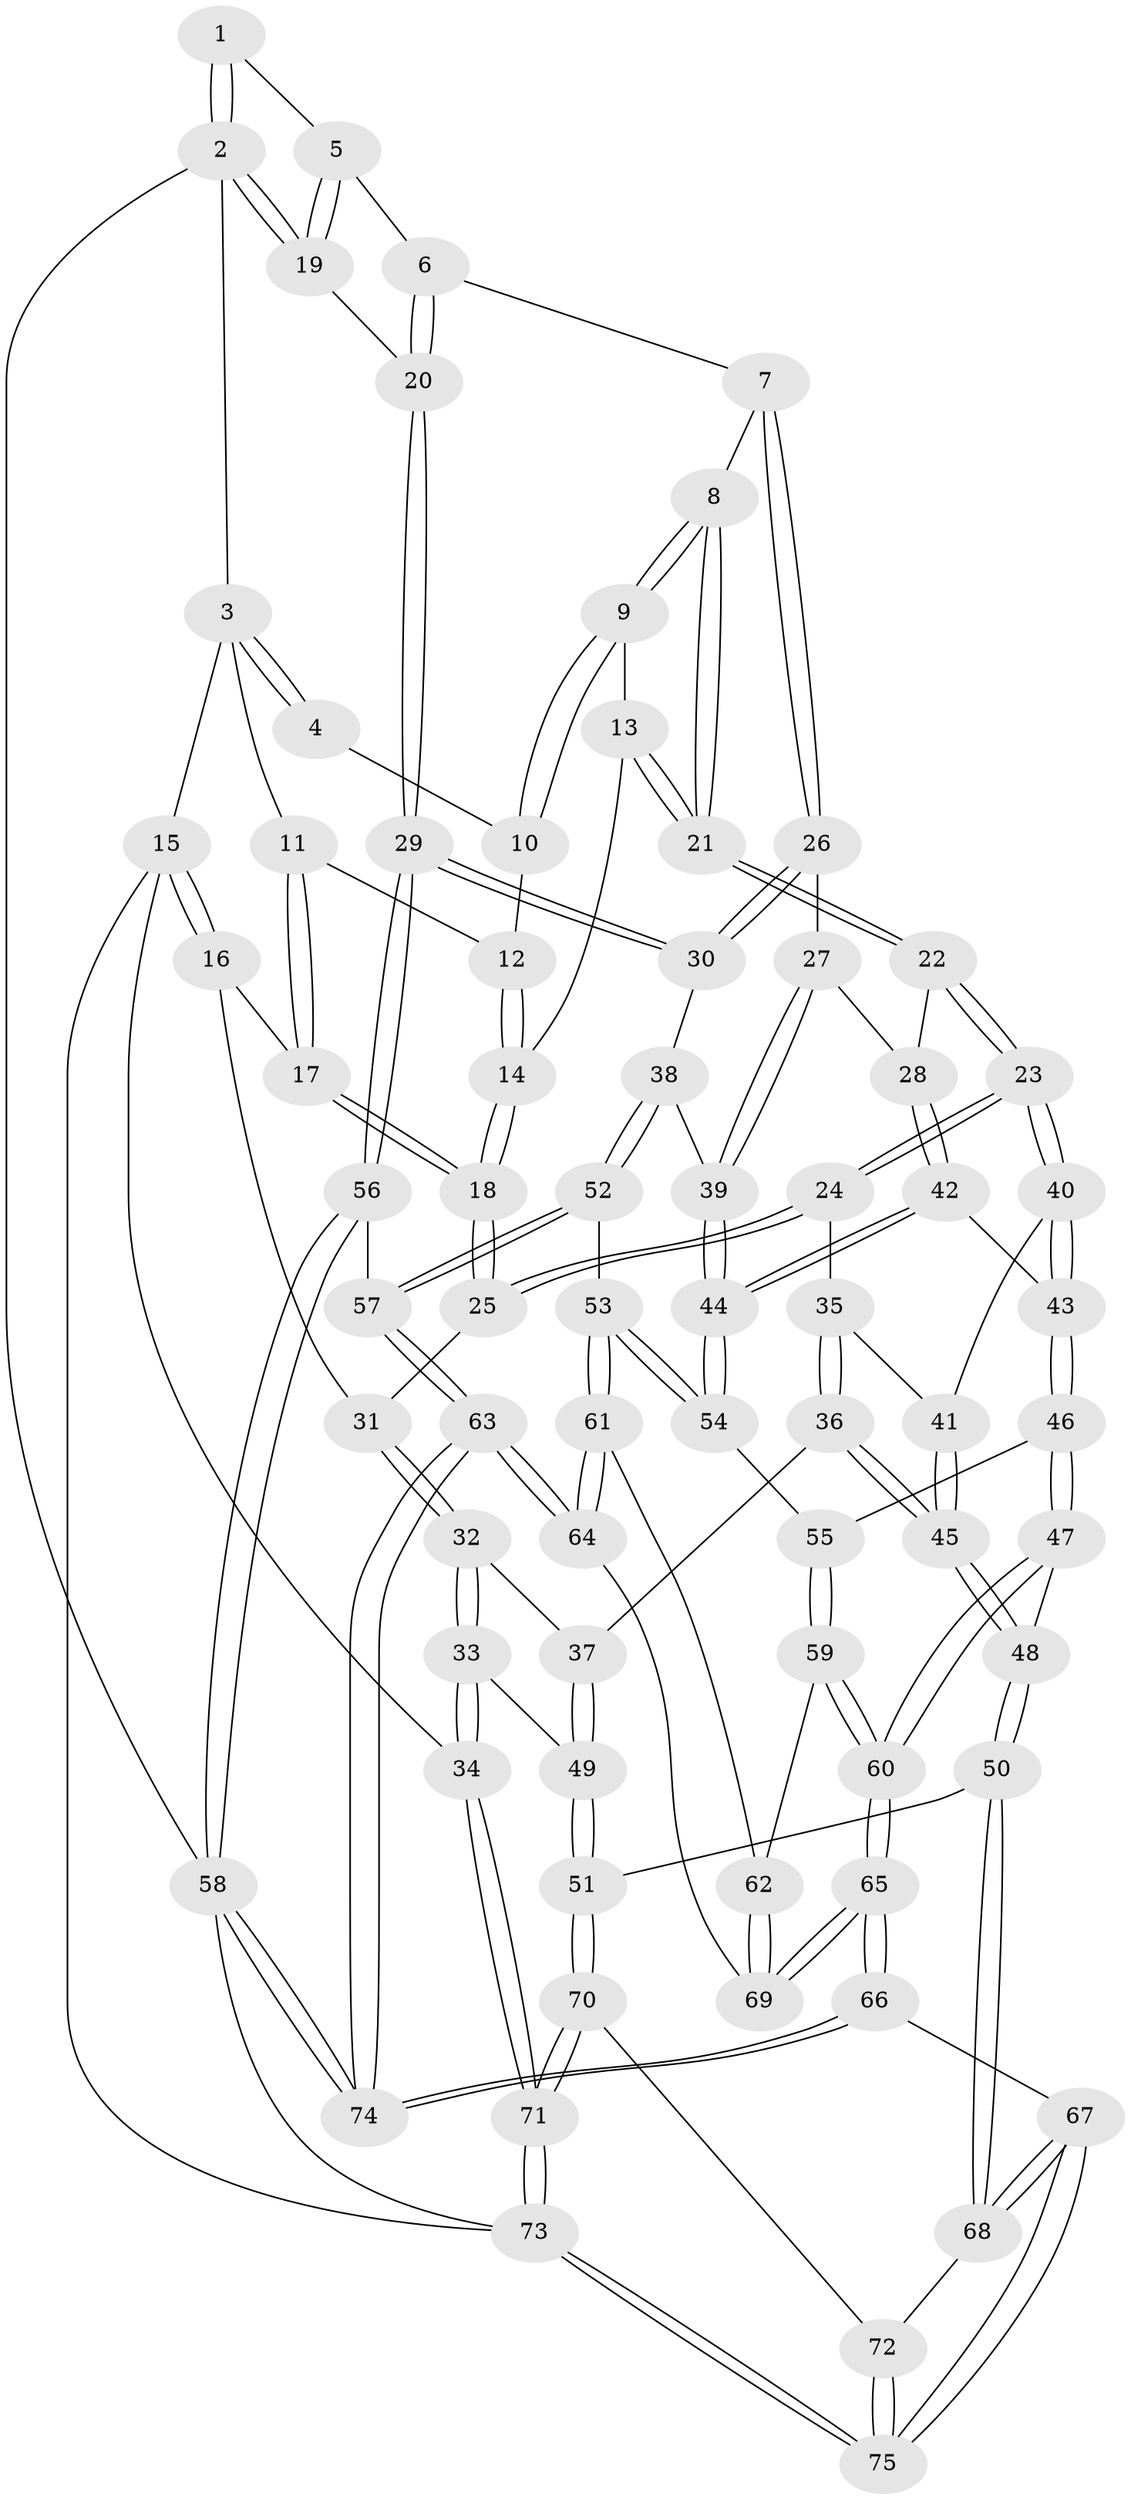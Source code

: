 // Generated by graph-tools (version 1.1) at 2025/51/03/09/25 03:51:05]
// undirected, 75 vertices, 184 edges
graph export_dot {
graph [start="1"]
  node [color=gray90,style=filled];
  1 [pos="+0.7235306584153905+0"];
  2 [pos="+1+0"];
  3 [pos="+0.24367934044011974+0"];
  4 [pos="+0.6398632608353662+0"];
  5 [pos="+0.8052744085974946+0.1477711644887632"];
  6 [pos="+0.8058464261324203+0.16227993838976643"];
  7 [pos="+0.686778629899505+0.28027952142878315"];
  8 [pos="+0.6768362908097315+0.27757832442718855"];
  9 [pos="+0.6052857249105901+0.029494745149708023"];
  10 [pos="+0.6184947804596368+0"];
  11 [pos="+0.24116466339756795+0"];
  12 [pos="+0.4561184827310817+0.11560698464106958"];
  13 [pos="+0.4899325479840065+0.2595703103517973"];
  14 [pos="+0.4752834002407872+0.25683608494679744"];
  15 [pos="+0+0.26025387491345303"];
  16 [pos="+0+0.253719468973025"];
  17 [pos="+0.20033164005613127+0.17614505789222415"];
  18 [pos="+0.2800571782074797+0.2775354822568769"];
  19 [pos="+1+0"];
  20 [pos="+1+0.38229103851512386"];
  21 [pos="+0.524296395837855+0.28284030392288934"];
  22 [pos="+0.5290518245767957+0.445445568836009"];
  23 [pos="+0.46756079884334484+0.48073616807938724"];
  24 [pos="+0.2770246966837061+0.3553579617926397"];
  25 [pos="+0.2766406595097999+0.3207682724767291"];
  26 [pos="+0.712614957483526+0.332197202026562"];
  27 [pos="+0.6884291292292786+0.4330951291095791"];
  28 [pos="+0.5804657139732905+0.4752707328307792"];
  29 [pos="+1+0.4048079001603828"];
  30 [pos="+1+0.43571271731717026"];
  31 [pos="+0.06236083542002505+0.40443941358284485"];
  32 [pos="+0.10989171550139598+0.5088158996507671"];
  33 [pos="+0+0.6041506776801558"];
  34 [pos="+0+0.6043148931142021"];
  35 [pos="+0.2593283530116937+0.41026652371918243"];
  36 [pos="+0.2021693453199751+0.5043650357930444"];
  37 [pos="+0.17452095970504744+0.5152027558367158"];
  38 [pos="+0.9573503912891714+0.47972679393054785"];
  39 [pos="+0.7368249210556778+0.5043897544510647"];
  40 [pos="+0.46015808532804453+0.5016099802437514"];
  41 [pos="+0.39099647066155263+0.5489686673274269"];
  42 [pos="+0.592929149359628+0.5338519565263353"];
  43 [pos="+0.5027984027816812+0.6045960362662215"];
  44 [pos="+0.6871213771756538+0.6332900244665145"];
  45 [pos="+0.34368339065278286+0.6855783493083238"];
  46 [pos="+0.5009962421534078+0.6156100867066079"];
  47 [pos="+0.39952209018185764+0.7066063744315727"];
  48 [pos="+0.3447851483256687+0.68967194879286"];
  49 [pos="+0.12544214312345472+0.713262844816414"];
  50 [pos="+0.32117288269164396+0.7084766299335552"];
  51 [pos="+0.1528379800521424+0.7509662119740329"];
  52 [pos="+0.8156797138228647+0.6893854007179157"];
  53 [pos="+0.770440009011593+0.6868108232001873"];
  54 [pos="+0.6885538752922685+0.6429550078661115"];
  55 [pos="+0.6372219005681606+0.6755331590775653"];
  56 [pos="+1+0.8168025197820905"];
  57 [pos="+0.8672292233361347+0.7491138350435472"];
  58 [pos="+1+1"];
  59 [pos="+0.6177112544036438+0.7064453854998234"];
  60 [pos="+0.44516655660828486+0.7559031668897531"];
  61 [pos="+0.7330250215231853+0.7766067343485963"];
  62 [pos="+0.6207084753347891+0.7857988475545605"];
  63 [pos="+0.7926850413951304+0.9913504907223796"];
  64 [pos="+0.7222952508889733+0.8304213111248032"];
  65 [pos="+0.5098735034628489+0.9602895550144079"];
  66 [pos="+0.5029886294365927+1"];
  67 [pos="+0.3436218803112247+1"];
  68 [pos="+0.28966537423077016+0.9564074340490738"];
  69 [pos="+0.6166154445878576+0.8149798668542081"];
  70 [pos="+0.14953621133497857+0.7632211497653667"];
  71 [pos="+0+1"];
  72 [pos="+0.15861912609043405+0.8118936197281547"];
  73 [pos="+0+1"];
  74 [pos="+0.7963230236487217+1"];
  75 [pos="+0+1"];
  1 -- 2;
  1 -- 2;
  1 -- 5;
  2 -- 3;
  2 -- 19;
  2 -- 19;
  2 -- 58;
  3 -- 4;
  3 -- 4;
  3 -- 11;
  3 -- 15;
  4 -- 10;
  5 -- 6;
  5 -- 19;
  5 -- 19;
  6 -- 7;
  6 -- 20;
  6 -- 20;
  7 -- 8;
  7 -- 26;
  7 -- 26;
  8 -- 9;
  8 -- 9;
  8 -- 21;
  8 -- 21;
  9 -- 10;
  9 -- 10;
  9 -- 13;
  10 -- 12;
  11 -- 12;
  11 -- 17;
  11 -- 17;
  12 -- 14;
  12 -- 14;
  13 -- 14;
  13 -- 21;
  13 -- 21;
  14 -- 18;
  14 -- 18;
  15 -- 16;
  15 -- 16;
  15 -- 34;
  15 -- 73;
  16 -- 17;
  16 -- 31;
  17 -- 18;
  17 -- 18;
  18 -- 25;
  18 -- 25;
  19 -- 20;
  20 -- 29;
  20 -- 29;
  21 -- 22;
  21 -- 22;
  22 -- 23;
  22 -- 23;
  22 -- 28;
  23 -- 24;
  23 -- 24;
  23 -- 40;
  23 -- 40;
  24 -- 25;
  24 -- 25;
  24 -- 35;
  25 -- 31;
  26 -- 27;
  26 -- 30;
  26 -- 30;
  27 -- 28;
  27 -- 39;
  27 -- 39;
  28 -- 42;
  28 -- 42;
  29 -- 30;
  29 -- 30;
  29 -- 56;
  29 -- 56;
  30 -- 38;
  31 -- 32;
  31 -- 32;
  32 -- 33;
  32 -- 33;
  32 -- 37;
  33 -- 34;
  33 -- 34;
  33 -- 49;
  34 -- 71;
  34 -- 71;
  35 -- 36;
  35 -- 36;
  35 -- 41;
  36 -- 37;
  36 -- 45;
  36 -- 45;
  37 -- 49;
  37 -- 49;
  38 -- 39;
  38 -- 52;
  38 -- 52;
  39 -- 44;
  39 -- 44;
  40 -- 41;
  40 -- 43;
  40 -- 43;
  41 -- 45;
  41 -- 45;
  42 -- 43;
  42 -- 44;
  42 -- 44;
  43 -- 46;
  43 -- 46;
  44 -- 54;
  44 -- 54;
  45 -- 48;
  45 -- 48;
  46 -- 47;
  46 -- 47;
  46 -- 55;
  47 -- 48;
  47 -- 60;
  47 -- 60;
  48 -- 50;
  48 -- 50;
  49 -- 51;
  49 -- 51;
  50 -- 51;
  50 -- 68;
  50 -- 68;
  51 -- 70;
  51 -- 70;
  52 -- 53;
  52 -- 57;
  52 -- 57;
  53 -- 54;
  53 -- 54;
  53 -- 61;
  53 -- 61;
  54 -- 55;
  55 -- 59;
  55 -- 59;
  56 -- 57;
  56 -- 58;
  56 -- 58;
  57 -- 63;
  57 -- 63;
  58 -- 74;
  58 -- 74;
  58 -- 73;
  59 -- 60;
  59 -- 60;
  59 -- 62;
  60 -- 65;
  60 -- 65;
  61 -- 62;
  61 -- 64;
  61 -- 64;
  62 -- 69;
  62 -- 69;
  63 -- 64;
  63 -- 64;
  63 -- 74;
  63 -- 74;
  64 -- 69;
  65 -- 66;
  65 -- 66;
  65 -- 69;
  65 -- 69;
  66 -- 67;
  66 -- 74;
  66 -- 74;
  67 -- 68;
  67 -- 68;
  67 -- 75;
  67 -- 75;
  68 -- 72;
  70 -- 71;
  70 -- 71;
  70 -- 72;
  71 -- 73;
  71 -- 73;
  72 -- 75;
  72 -- 75;
  73 -- 75;
  73 -- 75;
}

